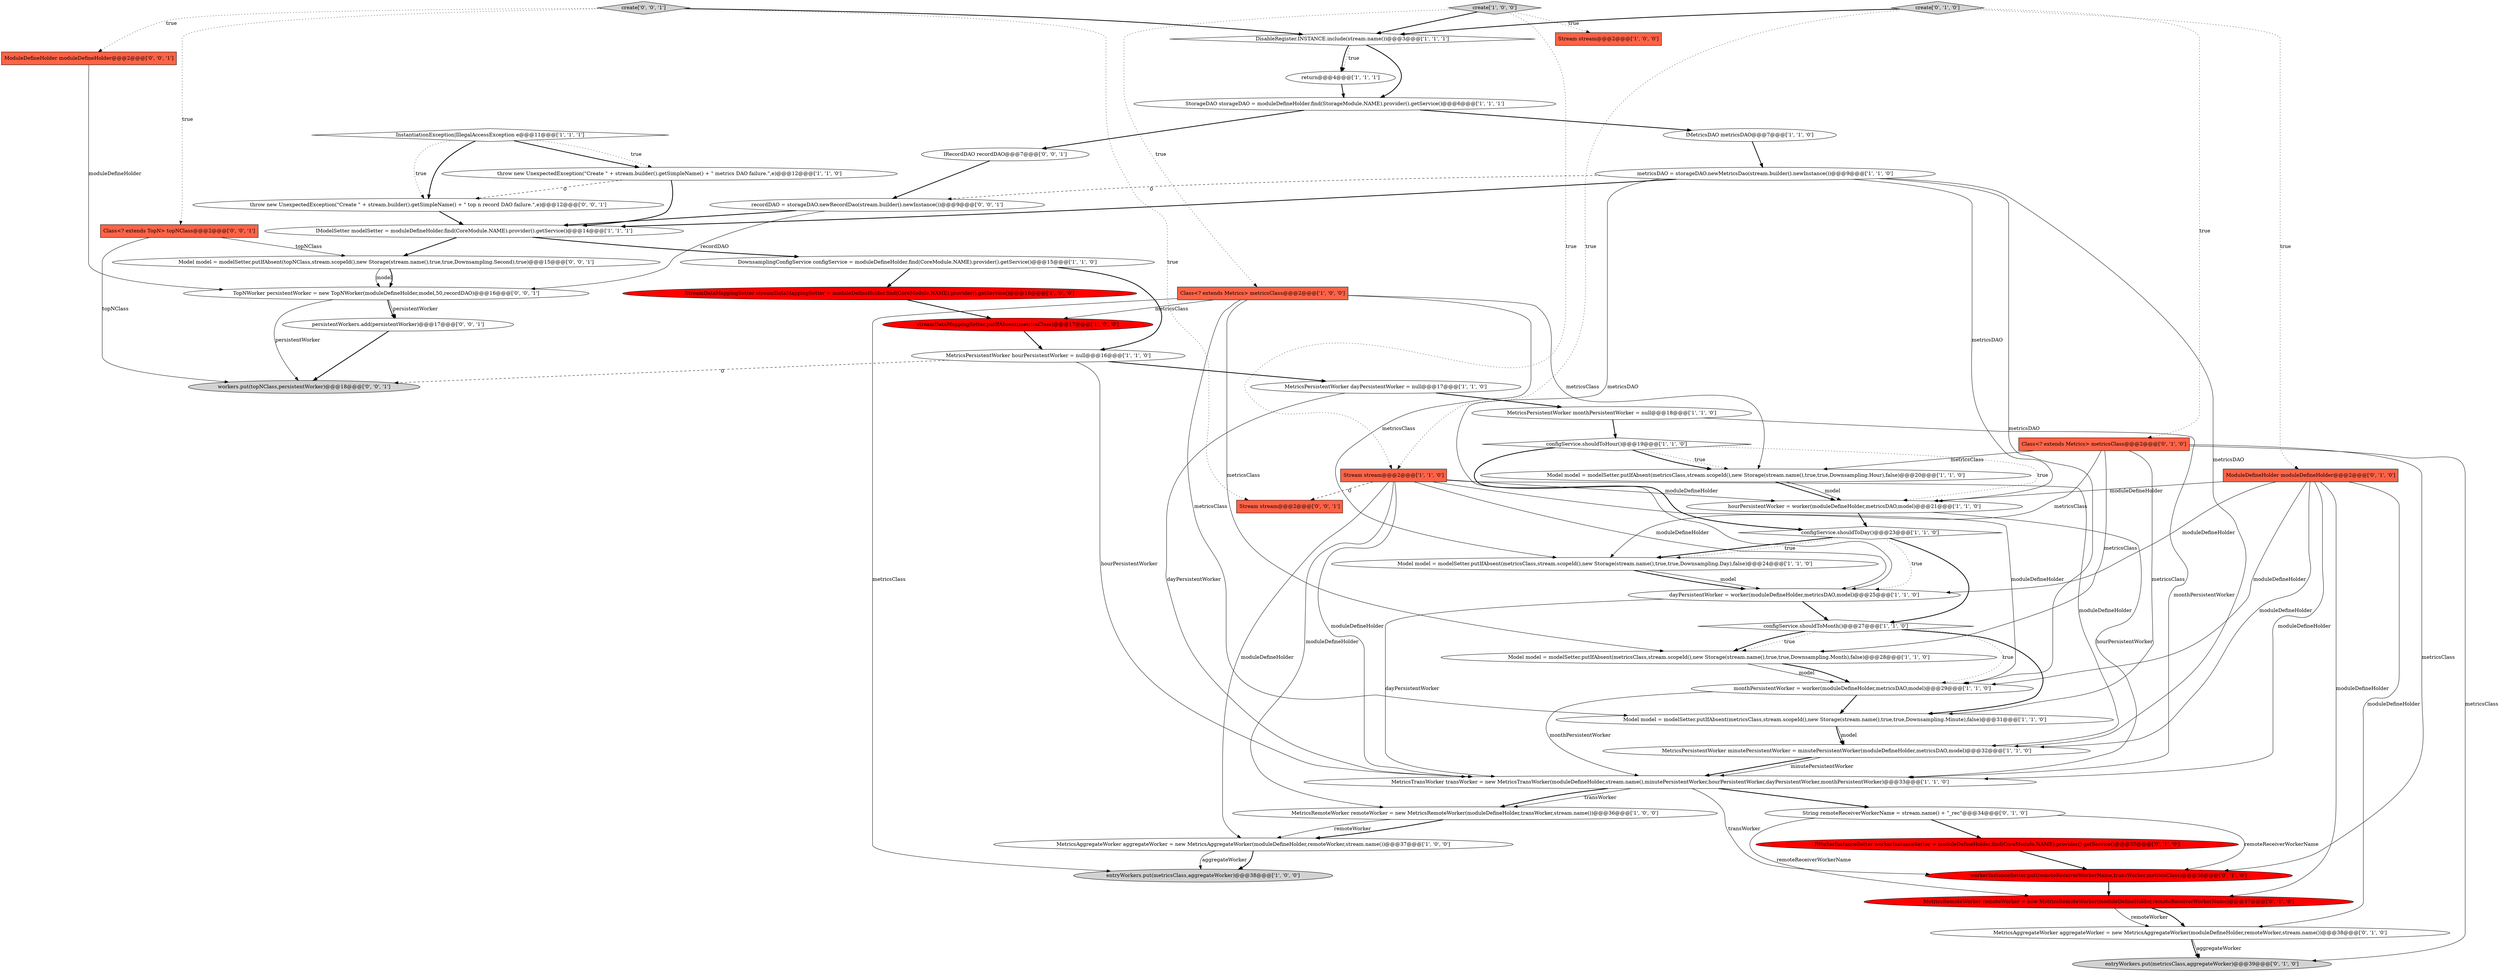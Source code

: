 digraph {
21 [style = filled, label = "StreamDataMappingSetter streamDataMappingSetter = moduleDefineHolder.find(CoreModule.NAME).provider().getService()@@@16@@@['1', '0', '0']", fillcolor = red, shape = ellipse image = "AAA1AAABBB1BBB"];
1 [style = filled, label = "Model model = modelSetter.putIfAbsent(metricsClass,stream.scopeId(),new Storage(stream.name(),true,true,Downsampling.Hour),false)@@@20@@@['1', '1', '0']", fillcolor = white, shape = ellipse image = "AAA0AAABBB1BBB"];
46 [style = filled, label = "Class<? extends TopN> topNClass@@@2@@@['0', '0', '1']", fillcolor = tomato, shape = box image = "AAA0AAABBB3BBB"];
45 [style = filled, label = "IRecordDAO recordDAO@@@7@@@['0', '0', '1']", fillcolor = white, shape = ellipse image = "AAA0AAABBB3BBB"];
47 [style = filled, label = "Stream stream@@@2@@@['0', '0', '1']", fillcolor = tomato, shape = box image = "AAA0AAABBB3BBB"];
40 [style = filled, label = "MetricsRemoteWorker remoteWorker = new MetricsRemoteWorker(moduleDefineHolder,remoteReceiverWorkerName)@@@37@@@['0', '1', '0']", fillcolor = red, shape = ellipse image = "AAA1AAABBB2BBB"];
5 [style = filled, label = "MetricsPersistentWorker dayPersistentWorker = null@@@17@@@['1', '1', '0']", fillcolor = white, shape = ellipse image = "AAA0AAABBB1BBB"];
38 [style = filled, label = "MetricsAggregateWorker aggregateWorker = new MetricsAggregateWorker(moduleDefineHolder,remoteWorker,stream.name())@@@38@@@['0', '1', '0']", fillcolor = white, shape = ellipse image = "AAA0AAABBB2BBB"];
30 [style = filled, label = "MetricsRemoteWorker remoteWorker = new MetricsRemoteWorker(moduleDefineHolder,transWorker,stream.name())@@@36@@@['1', '0', '0']", fillcolor = white, shape = ellipse image = "AAA0AAABBB1BBB"];
35 [style = filled, label = "Class<? extends Metrics> metricsClass@@@2@@@['0', '1', '0']", fillcolor = tomato, shape = box image = "AAA0AAABBB2BBB"];
39 [style = filled, label = "create['0', '1', '0']", fillcolor = lightgray, shape = diamond image = "AAA0AAABBB2BBB"];
37 [style = filled, label = "ModuleDefineHolder moduleDefineHolder@@@2@@@['0', '1', '0']", fillcolor = tomato, shape = box image = "AAA0AAABBB2BBB"];
31 [style = filled, label = "create['1', '0', '0']", fillcolor = lightgray, shape = diamond image = "AAA0AAABBB1BBB"];
29 [style = filled, label = "MetricsPersistentWorker minutePersistentWorker = minutePersistentWorker(moduleDefineHolder,metricsDAO,model)@@@32@@@['1', '1', '0']", fillcolor = white, shape = ellipse image = "AAA0AAABBB1BBB"];
20 [style = filled, label = "MetricsPersistentWorker hourPersistentWorker = null@@@16@@@['1', '1', '0']", fillcolor = white, shape = ellipse image = "AAA0AAABBB1BBB"];
11 [style = filled, label = "MetricsPersistentWorker monthPersistentWorker = null@@@18@@@['1', '1', '0']", fillcolor = white, shape = ellipse image = "AAA0AAABBB1BBB"];
43 [style = filled, label = "Model model = modelSetter.putIfAbsent(topNClass,stream.scopeId(),new Storage(stream.name(),true,true,Downsampling.Second),true)@@@15@@@['0', '0', '1']", fillcolor = white, shape = ellipse image = "AAA0AAABBB3BBB"];
13 [style = filled, label = "IMetricsDAO metricsDAO@@@7@@@['1', '1', '0']", fillcolor = white, shape = ellipse image = "AAA0AAABBB1BBB"];
36 [style = filled, label = "entryWorkers.put(metricsClass,aggregateWorker)@@@39@@@['0', '1', '0']", fillcolor = lightgray, shape = ellipse image = "AAA0AAABBB2BBB"];
41 [style = filled, label = "IWorkerInstanceSetter workerInstanceSetter = moduleDefineHolder.find(CoreModule.NAME).provider().getService()@@@35@@@['0', '1', '0']", fillcolor = red, shape = ellipse image = "AAA1AAABBB2BBB"];
28 [style = filled, label = "StorageDAO storageDAO = moduleDefineHolder.find(StorageModule.NAME).provider().getService()@@@6@@@['1', '1', '1']", fillcolor = white, shape = ellipse image = "AAA0AAABBB1BBB"];
51 [style = filled, label = "workers.put(topNClass,persistentWorker)@@@18@@@['0', '0', '1']", fillcolor = lightgray, shape = ellipse image = "AAA0AAABBB3BBB"];
8 [style = filled, label = "return@@@4@@@['1', '1', '1']", fillcolor = white, shape = ellipse image = "AAA0AAABBB1BBB"];
12 [style = filled, label = "hourPersistentWorker = worker(moduleDefineHolder,metricsDAO,model)@@@21@@@['1', '1', '0']", fillcolor = white, shape = ellipse image = "AAA0AAABBB1BBB"];
22 [style = filled, label = "Class<? extends Metrics> metricsClass@@@2@@@['1', '0', '0']", fillcolor = tomato, shape = box image = "AAA0AAABBB1BBB"];
26 [style = filled, label = "entryWorkers.put(metricsClass,aggregateWorker)@@@38@@@['1', '0', '0']", fillcolor = lightgray, shape = ellipse image = "AAA0AAABBB1BBB"];
3 [style = filled, label = "dayPersistentWorker = worker(moduleDefineHolder,metricsDAO,model)@@@25@@@['1', '1', '0']", fillcolor = white, shape = ellipse image = "AAA0AAABBB1BBB"];
33 [style = filled, label = "workerInstanceSetter.put(remoteReceiverWorkerName,transWorker,metricsClass)@@@36@@@['0', '1', '0']", fillcolor = red, shape = ellipse image = "AAA1AAABBB2BBB"];
9 [style = filled, label = "configService.shouldToMonth()@@@27@@@['1', '1', '0']", fillcolor = white, shape = diamond image = "AAA0AAABBB1BBB"];
10 [style = filled, label = "configService.shouldToHour()@@@19@@@['1', '1', '0']", fillcolor = white, shape = diamond image = "AAA0AAABBB1BBB"];
18 [style = filled, label = "streamDataMappingSetter.putIfAbsent(metricsClass)@@@17@@@['1', '0', '0']", fillcolor = red, shape = ellipse image = "AAA1AAABBB1BBB"];
44 [style = filled, label = "create['0', '0', '1']", fillcolor = lightgray, shape = diamond image = "AAA0AAABBB3BBB"];
52 [style = filled, label = "throw new UnexpectedException(\"Create \" + stream.builder().getSimpleName() + \" top n record DAO failure.\",e)@@@12@@@['0', '0', '1']", fillcolor = white, shape = ellipse image = "AAA0AAABBB3BBB"];
42 [style = filled, label = "ModuleDefineHolder moduleDefineHolder@@@2@@@['0', '0', '1']", fillcolor = tomato, shape = box image = "AAA0AAABBB3BBB"];
25 [style = filled, label = "DisableRegister.INSTANCE.include(stream.name())@@@3@@@['1', '1', '1']", fillcolor = white, shape = diamond image = "AAA0AAABBB1BBB"];
48 [style = filled, label = "recordDAO = storageDAO.newRecordDao(stream.builder().newInstance())@@@9@@@['0', '0', '1']", fillcolor = white, shape = ellipse image = "AAA0AAABBB3BBB"];
24 [style = filled, label = "InstantiationException|IllegalAccessException e@@@11@@@['1', '1', '1']", fillcolor = white, shape = diamond image = "AAA0AAABBB1BBB"];
49 [style = filled, label = "persistentWorkers.add(persistentWorker)@@@17@@@['0', '0', '1']", fillcolor = white, shape = ellipse image = "AAA0AAABBB3BBB"];
2 [style = filled, label = "MetricsAggregateWorker aggregateWorker = new MetricsAggregateWorker(moduleDefineHolder,remoteWorker,stream.name())@@@37@@@['1', '0', '0']", fillcolor = white, shape = ellipse image = "AAA0AAABBB1BBB"];
50 [style = filled, label = "TopNWorker persistentWorker = new TopNWorker(moduleDefineHolder,model,50,recordDAO)@@@16@@@['0', '0', '1']", fillcolor = white, shape = ellipse image = "AAA0AAABBB3BBB"];
19 [style = filled, label = "throw new UnexpectedException(\"Create \" + stream.builder().getSimpleName() + \" metrics DAO failure.\",e)@@@12@@@['1', '1', '0']", fillcolor = white, shape = ellipse image = "AAA0AAABBB1BBB"];
17 [style = filled, label = "IModelSetter modelSetter = moduleDefineHolder.find(CoreModule.NAME).provider().getService()@@@14@@@['1', '1', '1']", fillcolor = white, shape = ellipse image = "AAA0AAABBB1BBB"];
27 [style = filled, label = "Stream stream@@@2@@@['1', '1', '0']", fillcolor = tomato, shape = box image = "AAA0AAABBB1BBB"];
0 [style = filled, label = "Stream stream@@@2@@@['1', '0', '0']", fillcolor = tomato, shape = box image = "AAA0AAABBB1BBB"];
14 [style = filled, label = "metricsDAO = storageDAO.newMetricsDao(stream.builder().newInstance())@@@9@@@['1', '1', '0']", fillcolor = white, shape = ellipse image = "AAA0AAABBB1BBB"];
34 [style = filled, label = "String remoteReceiverWorkerName = stream.name() + \"_rec\"@@@34@@@['0', '1', '0']", fillcolor = white, shape = ellipse image = "AAA0AAABBB2BBB"];
16 [style = filled, label = "monthPersistentWorker = worker(moduleDefineHolder,metricsDAO,model)@@@29@@@['1', '1', '0']", fillcolor = white, shape = ellipse image = "AAA0AAABBB1BBB"];
15 [style = filled, label = "Model model = modelSetter.putIfAbsent(metricsClass,stream.scopeId(),new Storage(stream.name(),true,true,Downsampling.Month),false)@@@28@@@['1', '1', '0']", fillcolor = white, shape = ellipse image = "AAA0AAABBB1BBB"];
4 [style = filled, label = "MetricsTransWorker transWorker = new MetricsTransWorker(moduleDefineHolder,stream.name(),minutePersistentWorker,hourPersistentWorker,dayPersistentWorker,monthPersistentWorker)@@@33@@@['1', '1', '0']", fillcolor = white, shape = ellipse image = "AAA0AAABBB1BBB"];
7 [style = filled, label = "configService.shouldToDay()@@@23@@@['1', '1', '0']", fillcolor = white, shape = diamond image = "AAA0AAABBB1BBB"];
32 [style = filled, label = "Model model = modelSetter.putIfAbsent(metricsClass,stream.scopeId(),new Storage(stream.name(),true,true,Downsampling.Day),false)@@@24@@@['1', '1', '0']", fillcolor = white, shape = ellipse image = "AAA0AAABBB1BBB"];
23 [style = filled, label = "DownsamplingConfigService configService = moduleDefineHolder.find(CoreModule.NAME).provider().getService()@@@15@@@['1', '1', '0']", fillcolor = white, shape = ellipse image = "AAA0AAABBB1BBB"];
6 [style = filled, label = "Model model = modelSetter.putIfAbsent(metricsClass,stream.scopeId(),new Storage(stream.name(),true,true,Downsampling.Minute),false)@@@31@@@['1', '1', '0']", fillcolor = white, shape = ellipse image = "AAA0AAABBB1BBB"];
27->16 [style = solid, label="moduleDefineHolder"];
35->15 [style = solid, label="metricsClass"];
35->32 [style = solid, label="metricsClass"];
7->32 [style = bold, label=""];
2->26 [style = bold, label=""];
49->51 [style = bold, label=""];
14->17 [style = bold, label=""];
27->4 [style = solid, label="moduleDefineHolder"];
27->3 [style = solid, label="moduleDefineHolder"];
40->38 [style = bold, label=""];
46->43 [style = solid, label="topNClass"];
45->48 [style = bold, label=""];
21->18 [style = bold, label=""];
12->7 [style = bold, label=""];
5->4 [style = solid, label="dayPersistentWorker"];
9->6 [style = bold, label=""];
6->29 [style = bold, label=""];
7->9 [style = bold, label=""];
14->12 [style = solid, label="metricsDAO"];
14->29 [style = solid, label="metricsDAO"];
50->51 [style = solid, label="persistentWorker"];
37->12 [style = solid, label="moduleDefineHolder"];
31->27 [style = dotted, label="true"];
44->47 [style = dotted, label="true"];
1->12 [style = bold, label=""];
12->4 [style = solid, label="hourPersistentWorker"];
9->15 [style = dotted, label="true"];
10->1 [style = dotted, label="true"];
32->3 [style = bold, label=""];
13->14 [style = bold, label=""];
28->45 [style = bold, label=""];
39->35 [style = dotted, label="true"];
31->22 [style = dotted, label="true"];
8->28 [style = bold, label=""];
48->50 [style = solid, label="recordDAO"];
25->28 [style = bold, label=""];
24->19 [style = bold, label=""];
44->46 [style = dotted, label="true"];
16->6 [style = bold, label=""];
19->52 [style = dashed, label="0"];
32->3 [style = solid, label="model"];
40->38 [style = solid, label="remoteWorker"];
27->12 [style = solid, label="moduleDefineHolder"];
22->32 [style = solid, label="metricsClass"];
35->33 [style = solid, label="metricsClass"];
48->17 [style = bold, label=""];
10->7 [style = bold, label=""];
50->49 [style = bold, label=""];
22->1 [style = solid, label="metricsClass"];
35->1 [style = solid, label="metricsClass"];
24->52 [style = dotted, label="true"];
18->20 [style = bold, label=""];
39->27 [style = dotted, label="true"];
42->50 [style = solid, label="moduleDefineHolder"];
44->42 [style = dotted, label="true"];
16->4 [style = solid, label="monthPersistentWorker"];
1->12 [style = solid, label="model"];
4->30 [style = solid, label="transWorker"];
37->38 [style = solid, label="moduleDefineHolder"];
46->51 [style = solid, label="topNClass"];
24->19 [style = dotted, label="true"];
5->11 [style = bold, label=""];
39->25 [style = bold, label=""];
10->1 [style = bold, label=""];
7->32 [style = dotted, label="true"];
27->30 [style = solid, label="moduleDefineHolder"];
27->47 [style = dashed, label="0"];
25->8 [style = dotted, label="true"];
35->6 [style = solid, label="metricsClass"];
22->15 [style = solid, label="metricsClass"];
23->20 [style = bold, label=""];
31->25 [style = bold, label=""];
22->6 [style = solid, label="metricsClass"];
27->29 [style = solid, label="moduleDefineHolder"];
34->40 [style = solid, label="remoteReceiverWorkerName"];
50->49 [style = solid, label="persistentWorker"];
14->16 [style = solid, label="metricsDAO"];
37->3 [style = solid, label="moduleDefineHolder"];
15->16 [style = solid, label="model"];
6->29 [style = solid, label="model"];
19->17 [style = bold, label=""];
37->40 [style = solid, label="moduleDefineHolder"];
31->0 [style = dotted, label="true"];
37->29 [style = solid, label="moduleDefineHolder"];
35->36 [style = solid, label="metricsClass"];
17->23 [style = bold, label=""];
3->9 [style = bold, label=""];
17->43 [style = bold, label=""];
39->37 [style = dotted, label="true"];
11->4 [style = solid, label="monthPersistentWorker"];
34->33 [style = solid, label="remoteReceiverWorkerName"];
11->10 [style = bold, label=""];
44->25 [style = bold, label=""];
22->18 [style = solid, label="metricsClass"];
41->33 [style = bold, label=""];
9->16 [style = dotted, label="true"];
4->34 [style = bold, label=""];
37->4 [style = solid, label="moduleDefineHolder"];
43->50 [style = solid, label="model"];
3->4 [style = solid, label="dayPersistentWorker"];
10->12 [style = dotted, label="true"];
29->4 [style = bold, label=""];
4->33 [style = solid, label="transWorker"];
43->50 [style = bold, label=""];
22->26 [style = solid, label="metricsClass"];
14->48 [style = dashed, label="0"];
20->51 [style = dashed, label="0"];
28->13 [style = bold, label=""];
38->36 [style = bold, label=""];
20->4 [style = solid, label="hourPersistentWorker"];
34->41 [style = bold, label=""];
15->16 [style = bold, label=""];
52->17 [style = bold, label=""];
37->16 [style = solid, label="moduleDefineHolder"];
20->5 [style = bold, label=""];
14->3 [style = solid, label="metricsDAO"];
29->4 [style = solid, label="minutePersistentWorker"];
33->40 [style = bold, label=""];
4->30 [style = bold, label=""];
23->21 [style = bold, label=""];
7->3 [style = dotted, label="true"];
9->15 [style = bold, label=""];
30->2 [style = solid, label="remoteWorker"];
24->52 [style = bold, label=""];
25->8 [style = bold, label=""];
38->36 [style = solid, label="aggregateWorker"];
30->2 [style = bold, label=""];
27->2 [style = solid, label="moduleDefineHolder"];
2->26 [style = solid, label="aggregateWorker"];
}
